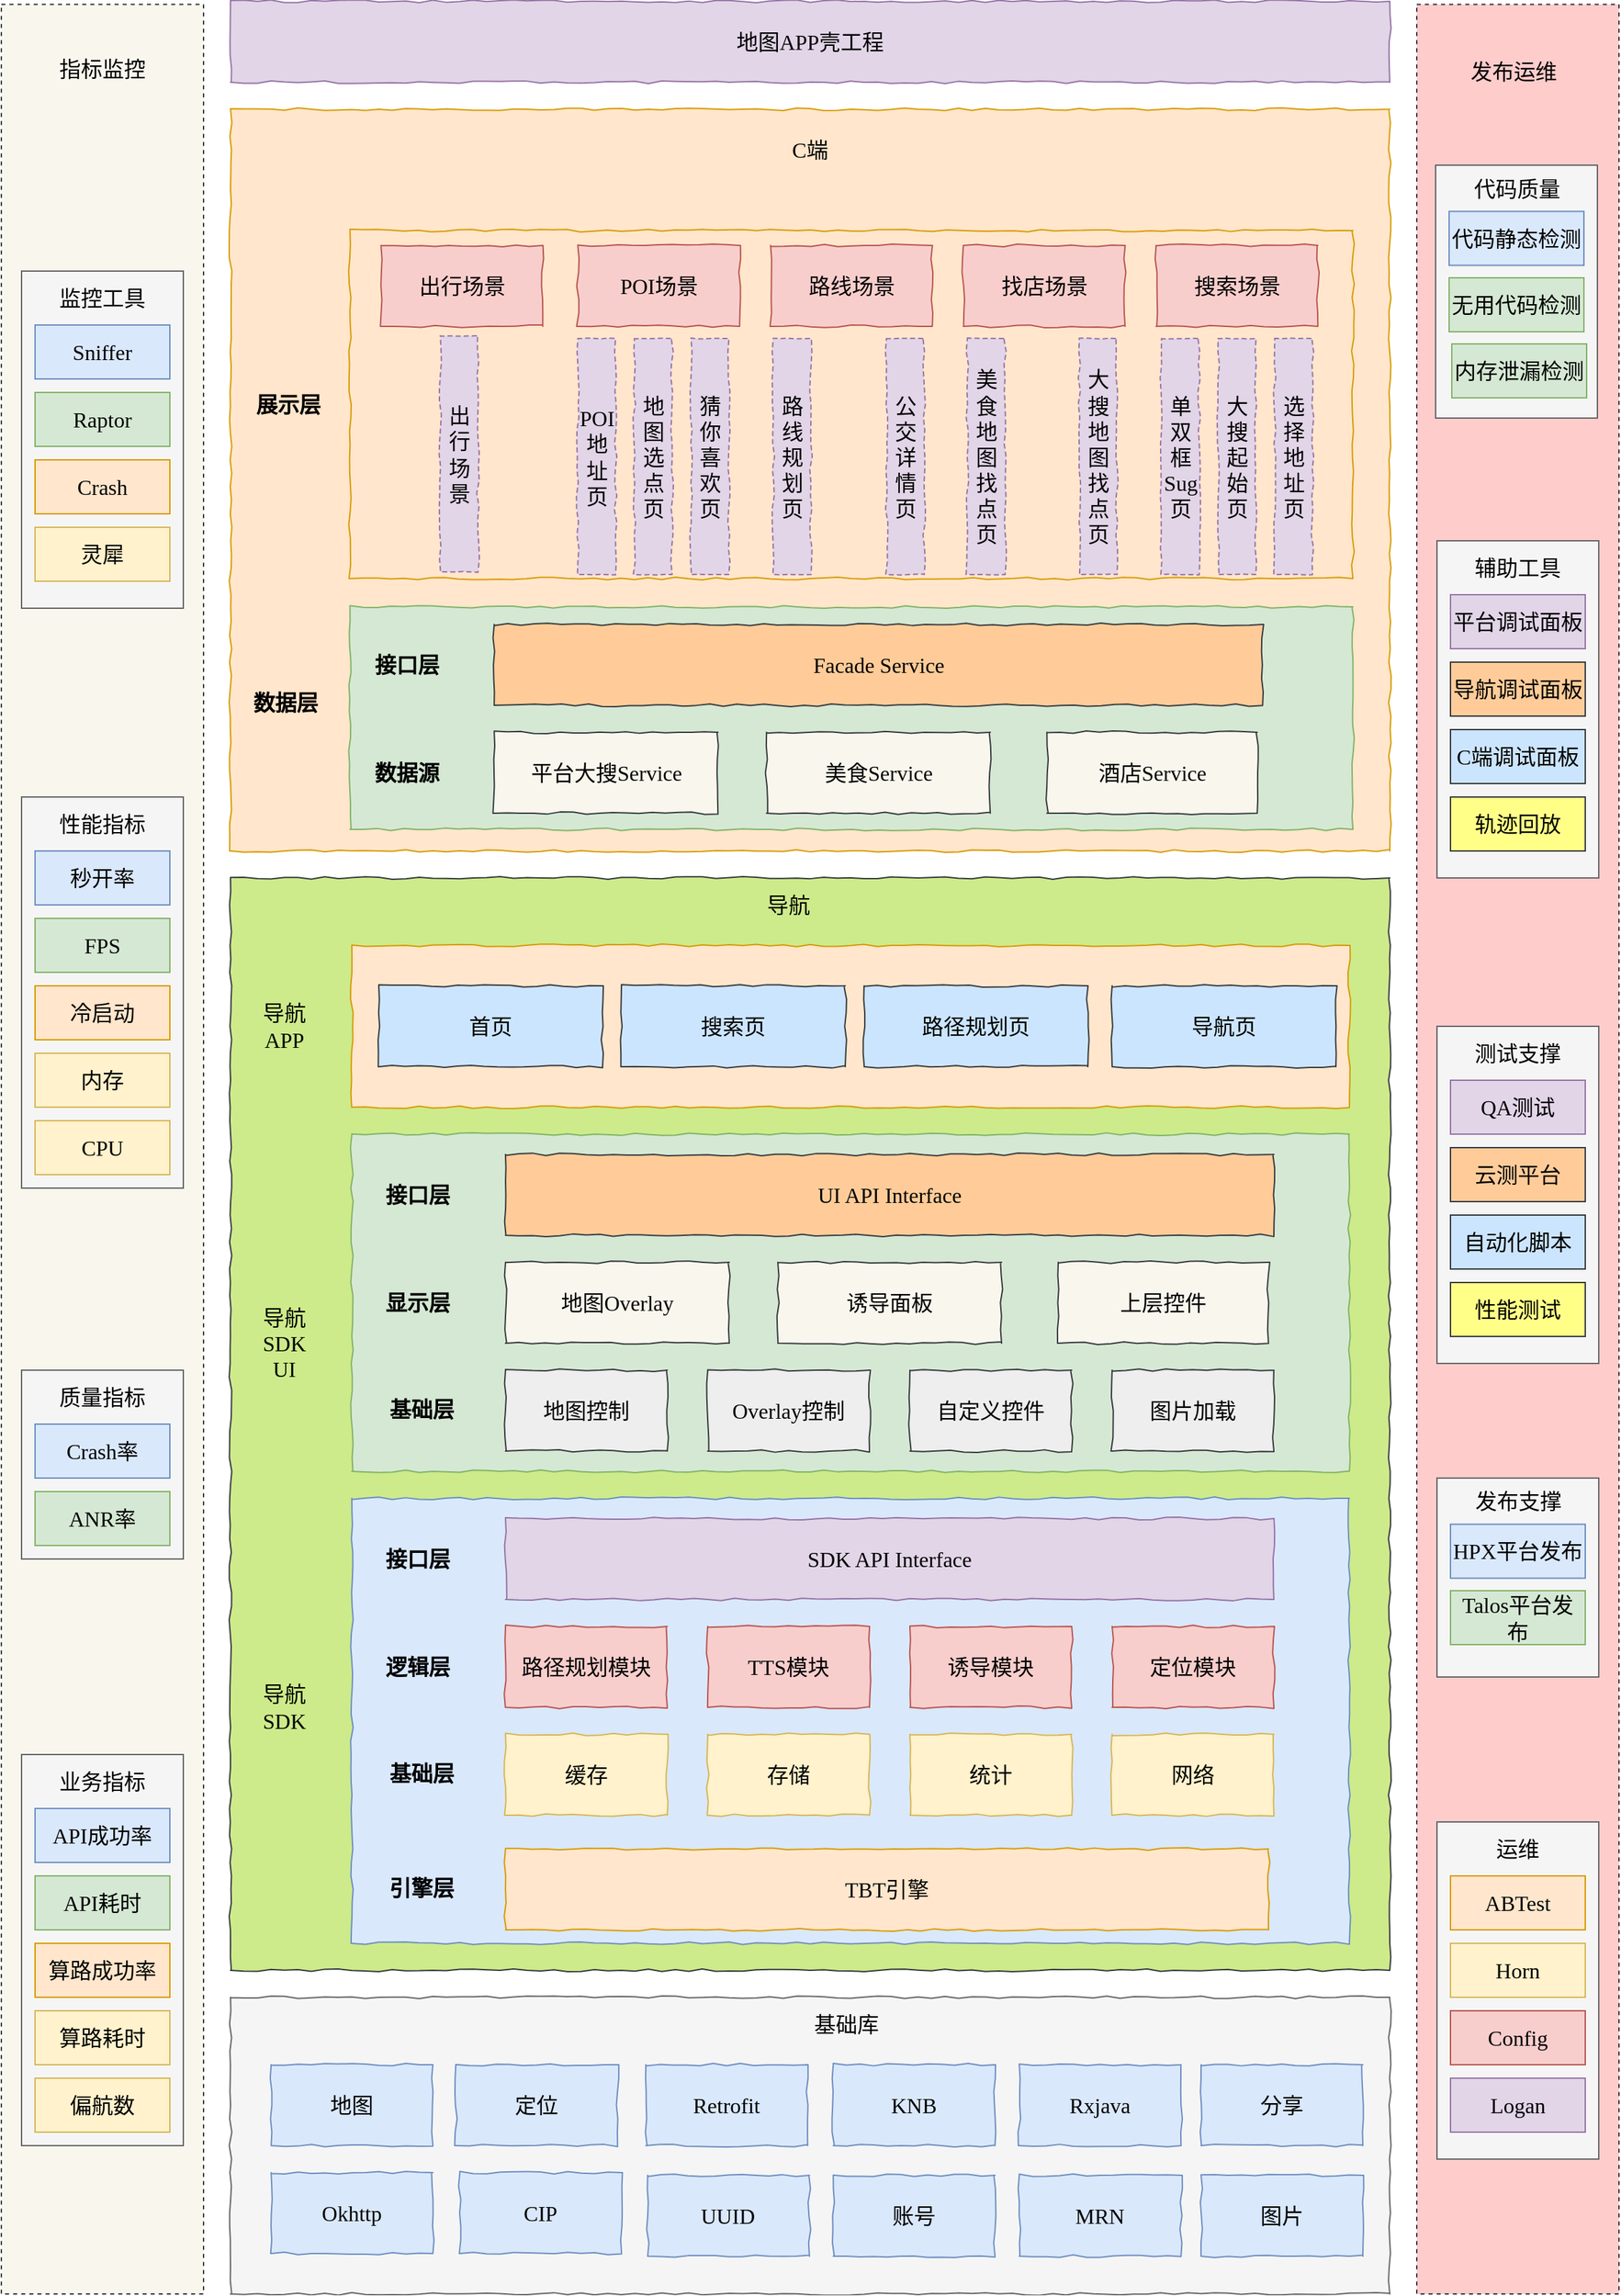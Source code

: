 <mxfile version="14.7.7" type="github">
  <diagram id="rLmRK7H-8Zh3lcYx4UbC" name="第 1 页">
    <mxGraphModel dx="3103" dy="2883" grid="1" gridSize="10" guides="1" tooltips="1" connect="1" arrows="1" fold="1" page="0" pageScale="1" pageWidth="827" pageHeight="1169" math="0" shadow="0">
      <root>
        <mxCell id="0" />
        <mxCell id="1" parent="0" />
        <mxCell id="4bEyxpbBNIZap9Eef66d-34" value="" style="rounded=0;whiteSpace=wrap;html=1;dashed=1;fillColor=#ffcccc;strokeColor=#36393d;fontSize=16;fontFamily=Comic Sans MS;" parent="1" vertex="1">
          <mxGeometry x="890" y="-997.75" width="150" height="1697.75" as="geometry" />
        </mxCell>
        <mxCell id="LvNqyNUecXNwjpv3FJKz-172" value="" style="rounded=0;whiteSpace=wrap;html=1;comic=1;fontFamily=Comic Sans MS;fontSize=16;fillColor=#cdeb8b;strokeColor=#36393d;" vertex="1" parent="1">
          <mxGeometry x="10" y="-350" width="860" height="810" as="geometry" />
        </mxCell>
        <mxCell id="4bEyxpbBNIZap9Eef66d-15" value="" style="rounded=0;whiteSpace=wrap;html=1;comic=1;fontFamily=Comic Sans MS;fontSize=16;fillColor=#ffe6cc;strokeColor=#d79b00;" parent="1" vertex="1">
          <mxGeometry x="10.0" y="-920" width="860" height="550" as="geometry" />
        </mxCell>
        <mxCell id="4bEyxpbBNIZap9Eef66d-18" value="" style="rounded=0;whiteSpace=wrap;html=1;dashed=1;fillColor=#f9f7ed;strokeColor=#36393d;fontSize=16;fontFamily=Comic Sans MS;" parent="1" vertex="1">
          <mxGeometry x="-160" y="-997.75" width="150" height="1697.75" as="geometry" />
        </mxCell>
        <mxCell id="4bEyxpbBNIZap9Eef66d-19" value="" style="group;fontSize=16;fontFamily=Comic Sans MS;fillColor=#ffff88;strokeColor=#36393d;" parent="1" vertex="1" connectable="0">
          <mxGeometry x="905" y="-240" width="120" height="250" as="geometry" />
        </mxCell>
        <mxCell id="4bEyxpbBNIZap9Eef66d-20" value="" style="rounded=0;whiteSpace=wrap;html=1;fontSize=16;fontFamily=Comic Sans MS;fillColor=#f5f5f5;strokeColor=#666666;fontColor=#333333;" parent="4bEyxpbBNIZap9Eef66d-19" vertex="1">
          <mxGeometry width="120" height="250" as="geometry" />
        </mxCell>
        <mxCell id="4bEyxpbBNIZap9Eef66d-21" value="测试支撑" style="text;html=1;strokeColor=none;fillColor=none;align=center;verticalAlign=middle;whiteSpace=wrap;rounded=0;fontSize=16;fontFamily=Comic Sans MS;" parent="4bEyxpbBNIZap9Eef66d-19" vertex="1">
          <mxGeometry x="25" y="10" width="70" height="20" as="geometry" />
        </mxCell>
        <mxCell id="4bEyxpbBNIZap9Eef66d-22" value="QA测试" style="rounded=0;whiteSpace=wrap;html=1;fontSize=16;fontFamily=Comic Sans MS;fillColor=#e1d5e7;strokeColor=#9673a6;" parent="4bEyxpbBNIZap9Eef66d-19" vertex="1">
          <mxGeometry x="10" y="40" width="100" height="40" as="geometry" />
        </mxCell>
        <mxCell id="4bEyxpbBNIZap9Eef66d-23" value="云测平台" style="rounded=0;whiteSpace=wrap;html=1;fontSize=16;fontFamily=Comic Sans MS;fillColor=#ffcc99;strokeColor=#36393d;" parent="4bEyxpbBNIZap9Eef66d-19" vertex="1">
          <mxGeometry x="10" y="90" width="100" height="40" as="geometry" />
        </mxCell>
        <mxCell id="4bEyxpbBNIZap9Eef66d-24" value="自动化脚本" style="rounded=0;whiteSpace=wrap;html=1;fontSize=16;fontFamily=Comic Sans MS;fillColor=#cce5ff;strokeColor=#36393d;" parent="4bEyxpbBNIZap9Eef66d-19" vertex="1">
          <mxGeometry x="10" y="140" width="100" height="40" as="geometry" />
        </mxCell>
        <mxCell id="4bEyxpbBNIZap9Eef66d-25" value="性能测试" style="rounded=0;whiteSpace=wrap;html=1;fontSize=16;fontFamily=Comic Sans MS;fillColor=#ffff88;strokeColor=#36393d;" parent="4bEyxpbBNIZap9Eef66d-19" vertex="1">
          <mxGeometry x="10" y="190" width="100" height="40" as="geometry" />
        </mxCell>
        <mxCell id="4bEyxpbBNIZap9Eef66d-26" value="" style="group;fontSize=16;fontFamily=Comic Sans MS;" parent="1" vertex="1" connectable="0">
          <mxGeometry x="-145" y="-800" width="120" height="250" as="geometry" />
        </mxCell>
        <mxCell id="4bEyxpbBNIZap9Eef66d-27" value="" style="rounded=0;whiteSpace=wrap;html=1;fontSize=16;fontFamily=Comic Sans MS;fillColor=#f5f5f5;strokeColor=#666666;fontColor=#333333;" parent="4bEyxpbBNIZap9Eef66d-26" vertex="1">
          <mxGeometry width="120" height="250" as="geometry" />
        </mxCell>
        <mxCell id="4bEyxpbBNIZap9Eef66d-28" value="监控工具" style="text;html=1;strokeColor=none;fillColor=none;align=center;verticalAlign=middle;whiteSpace=wrap;rounded=0;fontSize=16;fontFamily=Comic Sans MS;" parent="4bEyxpbBNIZap9Eef66d-26" vertex="1">
          <mxGeometry x="25" y="10" width="70" height="20" as="geometry" />
        </mxCell>
        <mxCell id="4bEyxpbBNIZap9Eef66d-29" value="Sniffer" style="rounded=0;whiteSpace=wrap;html=1;fontSize=16;fontFamily=Comic Sans MS;fillColor=#dae8fc;strokeColor=#6c8ebf;" parent="4bEyxpbBNIZap9Eef66d-26" vertex="1">
          <mxGeometry x="10" y="40" width="100" height="40" as="geometry" />
        </mxCell>
        <mxCell id="4bEyxpbBNIZap9Eef66d-30" value="Raptor" style="rounded=0;whiteSpace=wrap;html=1;fontSize=16;fontFamily=Comic Sans MS;fillColor=#d5e8d4;strokeColor=#82b366;" parent="4bEyxpbBNIZap9Eef66d-26" vertex="1">
          <mxGeometry x="10" y="90" width="100" height="40" as="geometry" />
        </mxCell>
        <mxCell id="4bEyxpbBNIZap9Eef66d-31" value="Crash" style="rounded=0;whiteSpace=wrap;html=1;fontSize=16;fontFamily=Comic Sans MS;fillColor=#ffe6cc;strokeColor=#d79b00;" parent="4bEyxpbBNIZap9Eef66d-26" vertex="1">
          <mxGeometry x="10" y="140" width="100" height="40" as="geometry" />
        </mxCell>
        <mxCell id="4bEyxpbBNIZap9Eef66d-32" value="灵犀" style="rounded=0;whiteSpace=wrap;html=1;fontSize=16;fontFamily=Comic Sans MS;fillColor=#fff2cc;strokeColor=#d6b656;" parent="4bEyxpbBNIZap9Eef66d-26" vertex="1">
          <mxGeometry x="10" y="190" width="100" height="40" as="geometry" />
        </mxCell>
        <mxCell id="4bEyxpbBNIZap9Eef66d-33" value="指标监控" style="text;html=1;strokeColor=none;fillColor=none;align=center;verticalAlign=middle;whiteSpace=wrap;rounded=0;dashed=1;fontSize=16;fontFamily=Comic Sans MS;" parent="1" vertex="1">
          <mxGeometry x="-120" y="-960" width="70" height="20" as="geometry" />
        </mxCell>
        <mxCell id="4bEyxpbBNIZap9Eef66d-35" value="" style="group;fillColor=#f5f5f5;strokeColor=#666666;fontColor=#333333;fontSize=16;fontFamily=Comic Sans MS;" parent="1" vertex="1" connectable="0">
          <mxGeometry x="905" y="350" width="120" height="250" as="geometry" />
        </mxCell>
        <mxCell id="4bEyxpbBNIZap9Eef66d-36" value="" style="rounded=0;whiteSpace=wrap;html=1;fontSize=16;fontFamily=Comic Sans MS;fillColor=#f5f5f5;strokeColor=#666666;fontColor=#333333;" parent="4bEyxpbBNIZap9Eef66d-35" vertex="1">
          <mxGeometry width="120" height="250" as="geometry" />
        </mxCell>
        <mxCell id="4bEyxpbBNIZap9Eef66d-37" value="运维" style="text;html=1;strokeColor=none;fillColor=none;align=center;verticalAlign=middle;whiteSpace=wrap;rounded=0;fontSize=16;fontFamily=Comic Sans MS;" parent="4bEyxpbBNIZap9Eef66d-35" vertex="1">
          <mxGeometry x="25" y="10" width="70" height="20" as="geometry" />
        </mxCell>
        <mxCell id="4bEyxpbBNIZap9Eef66d-38" value="ABTest" style="rounded=0;whiteSpace=wrap;html=1;fontSize=16;fontFamily=Comic Sans MS;fillColor=#ffe6cc;strokeColor=#d79b00;" parent="4bEyxpbBNIZap9Eef66d-35" vertex="1">
          <mxGeometry x="10" y="40" width="100" height="40" as="geometry" />
        </mxCell>
        <mxCell id="4bEyxpbBNIZap9Eef66d-39" value="Horn" style="rounded=0;whiteSpace=wrap;html=1;fontSize=16;fontFamily=Comic Sans MS;fillColor=#fff2cc;strokeColor=#d6b656;" parent="4bEyxpbBNIZap9Eef66d-35" vertex="1">
          <mxGeometry x="10" y="90" width="100" height="40" as="geometry" />
        </mxCell>
        <mxCell id="4bEyxpbBNIZap9Eef66d-40" value="Config" style="rounded=0;whiteSpace=wrap;html=1;fontSize=16;fontFamily=Comic Sans MS;fillColor=#f8cecc;strokeColor=#b85450;" parent="4bEyxpbBNIZap9Eef66d-35" vertex="1">
          <mxGeometry x="10" y="140" width="100" height="40" as="geometry" />
        </mxCell>
        <mxCell id="4bEyxpbBNIZap9Eef66d-41" value="Logan" style="rounded=0;whiteSpace=wrap;html=1;fontSize=16;fontFamily=Comic Sans MS;fillColor=#e1d5e7;strokeColor=#9673a6;" parent="4bEyxpbBNIZap9Eef66d-35" vertex="1">
          <mxGeometry x="10" y="190" width="100" height="40" as="geometry" />
        </mxCell>
        <mxCell id="4bEyxpbBNIZap9Eef66d-42" value="" style="rounded=0;whiteSpace=wrap;html=1;fontSize=16;fontFamily=Comic Sans MS;fillColor=#f5f5f5;strokeColor=#666666;fontColor=#333333;" parent="1" vertex="1">
          <mxGeometry x="904" y="-878.5" width="120" height="187.5" as="geometry" />
        </mxCell>
        <mxCell id="4bEyxpbBNIZap9Eef66d-43" value="代码质量" style="text;html=1;strokeColor=none;fillColor=none;align=center;verticalAlign=middle;whiteSpace=wrap;rounded=0;fontSize=16;fontFamily=Comic Sans MS;" parent="1" vertex="1">
          <mxGeometry x="927.5" y="-871.5" width="73" height="20" as="geometry" />
        </mxCell>
        <mxCell id="4bEyxpbBNIZap9Eef66d-44" value="代码静态检测" style="rounded=0;whiteSpace=wrap;html=1;fontSize=16;fontFamily=Comic Sans MS;fillColor=#dae8fc;strokeColor=#6c8ebf;" parent="1" vertex="1">
          <mxGeometry x="914" y="-844.25" width="100" height="40" as="geometry" />
        </mxCell>
        <mxCell id="4bEyxpbBNIZap9Eef66d-45" value="无用代码检测" style="rounded=0;whiteSpace=wrap;html=1;fontSize=16;fontFamily=Comic Sans MS;fillColor=#d5e8d4;strokeColor=#82b366;" parent="1" vertex="1">
          <mxGeometry x="914" y="-795" width="100" height="40" as="geometry" />
        </mxCell>
        <mxCell id="4bEyxpbBNIZap9Eef66d-46" value="发布运维" style="text;html=1;strokeColor=none;fillColor=none;align=center;verticalAlign=middle;whiteSpace=wrap;rounded=0;dashed=1;fontSize=16;fontFamily=Comic Sans MS;" parent="1" vertex="1">
          <mxGeometry x="927" y="-957.75" width="70" height="20" as="geometry" />
        </mxCell>
        <mxCell id="4bEyxpbBNIZap9Eef66d-47" value="地图APP壳工程" style="rounded=0;whiteSpace=wrap;html=1;comic=1;fontFamily=Comic Sans MS;fontSize=16;fillColor=#e1d5e7;strokeColor=#9673a6;" parent="1" vertex="1">
          <mxGeometry x="10" y="-1000" width="860" height="60" as="geometry" />
        </mxCell>
        <mxCell id="4bEyxpbBNIZap9Eef66d-49" value="C端" style="text;html=1;strokeColor=none;fillColor=none;align=center;verticalAlign=middle;whiteSpace=wrap;rounded=0;comic=1;fontFamily=Comic Sans MS;fontSize=16;" parent="1" vertex="1">
          <mxGeometry x="217" y="-730" width="40" height="20" as="geometry" />
        </mxCell>
        <mxCell id="LvNqyNUecXNwjpv3FJKz-23" value="" style="rounded=0;whiteSpace=wrap;html=1;comic=1;fontFamily=Comic Sans MS;fontSize=16;fillColor=#f5f5f5;strokeColor=#666666;fontColor=#333333;" vertex="1" parent="1">
          <mxGeometry x="10" y="480" width="860" height="220" as="geometry" />
        </mxCell>
        <mxCell id="LvNqyNUecXNwjpv3FJKz-24" value="地图" style="rounded=0;whiteSpace=wrap;html=1;comic=1;fillColor=#dae8fc;strokeColor=#6c8ebf;fontSize=16;fontFamily=Comic Sans MS;" vertex="1" parent="1">
          <mxGeometry x="40.13" y="530" width="120" height="60" as="geometry" />
        </mxCell>
        <mxCell id="LvNqyNUecXNwjpv3FJKz-26" value="定位" style="rounded=0;whiteSpace=wrap;html=1;comic=1;fillColor=#dae8fc;strokeColor=#6c8ebf;fontSize=16;fontFamily=Comic Sans MS;" vertex="1" parent="1">
          <mxGeometry x="177.13" y="530" width="120" height="60" as="geometry" />
        </mxCell>
        <mxCell id="LvNqyNUecXNwjpv3FJKz-30" value="Okhttp" style="rounded=0;whiteSpace=wrap;html=1;comic=1;fillColor=#dae8fc;strokeColor=#6c8ebf;fontSize=16;fontFamily=Comic Sans MS;" vertex="1" parent="1">
          <mxGeometry x="40.13" y="610" width="120" height="60" as="geometry" />
        </mxCell>
        <mxCell id="LvNqyNUecXNwjpv3FJKz-31" value="CIP" style="rounded=0;whiteSpace=wrap;html=1;comic=1;fillColor=#dae8fc;strokeColor=#6c8ebf;fontSize=16;fontFamily=Comic Sans MS;" vertex="1" parent="1">
          <mxGeometry x="180.13" y="610" width="120" height="60" as="geometry" />
        </mxCell>
        <mxCell id="LvNqyNUecXNwjpv3FJKz-32" value="UUID" style="rounded=0;whiteSpace=wrap;html=1;comic=1;fillColor=#dae8fc;strokeColor=#6c8ebf;fontSize=16;fontFamily=Comic Sans MS;" vertex="1" parent="1">
          <mxGeometry x="319.45" y="612" width="120" height="60" as="geometry" />
        </mxCell>
        <mxCell id="LvNqyNUecXNwjpv3FJKz-35" value="分享" style="rounded=0;whiteSpace=wrap;html=1;comic=1;fillColor=#dae8fc;strokeColor=#6c8ebf;fontSize=16;fontFamily=Comic Sans MS;" vertex="1" parent="1">
          <mxGeometry x="730" y="530" width="120" height="60" as="geometry" />
        </mxCell>
        <mxCell id="LvNqyNUecXNwjpv3FJKz-36" value="图片" style="rounded=0;whiteSpace=wrap;html=1;comic=1;fillColor=#dae8fc;strokeColor=#6c8ebf;fontSize=16;fontFamily=Comic Sans MS;" vertex="1" parent="1">
          <mxGeometry x="730" y="612" width="120" height="60" as="geometry" />
        </mxCell>
        <mxCell id="LvNqyNUecXNwjpv3FJKz-37" value="MRN" style="rounded=0;whiteSpace=wrap;html=1;comic=1;fillColor=#dae8fc;strokeColor=#6c8ebf;fontSize=16;fontFamily=Comic Sans MS;" vertex="1" parent="1">
          <mxGeometry x="595.13" y="612" width="120" height="60" as="geometry" />
        </mxCell>
        <mxCell id="LvNqyNUecXNwjpv3FJKz-38" value="账号" style="rounded=0;whiteSpace=wrap;html=1;comic=1;fillColor=#dae8fc;strokeColor=#6c8ebf;fontSize=16;fontFamily=Comic Sans MS;" vertex="1" parent="1">
          <mxGeometry x="457.13" y="612" width="120" height="60" as="geometry" />
        </mxCell>
        <mxCell id="LvNqyNUecXNwjpv3FJKz-42" value="Retrofit" style="rounded=0;whiteSpace=wrap;html=1;comic=1;fillColor=#dae8fc;strokeColor=#6c8ebf;fontSize=16;fontFamily=Comic Sans MS;" vertex="1" parent="1">
          <mxGeometry x="318.13" y="530" width="120" height="60" as="geometry" />
        </mxCell>
        <mxCell id="LvNqyNUecXNwjpv3FJKz-43" value="KNB" style="rounded=0;whiteSpace=wrap;html=1;comic=1;fillColor=#dae8fc;strokeColor=#6c8ebf;fontSize=16;fontFamily=Comic Sans MS;" vertex="1" parent="1">
          <mxGeometry x="457.13" y="530" width="120" height="60" as="geometry" />
        </mxCell>
        <mxCell id="LvNqyNUecXNwjpv3FJKz-44" value="Rxjava" style="rounded=0;whiteSpace=wrap;html=1;comic=1;fillColor=#dae8fc;strokeColor=#6c8ebf;fontSize=16;fontFamily=Comic Sans MS;" vertex="1" parent="1">
          <mxGeometry x="595.13" y="530" width="120" height="60" as="geometry" />
        </mxCell>
        <mxCell id="LvNqyNUecXNwjpv3FJKz-71" value="数据层" style="text;html=1;strokeColor=none;fillColor=none;align=center;verticalAlign=middle;whiteSpace=wrap;rounded=0;comic=1;fontFamily=Comic Sans MS;fontSize=16;fontStyle=1" vertex="1" parent="1">
          <mxGeometry x="25.0" y="-490" width="52" height="20" as="geometry" />
        </mxCell>
        <mxCell id="LvNqyNUecXNwjpv3FJKz-72" value="" style="rounded=0;whiteSpace=wrap;html=1;comic=1;fontFamily=Comic Sans MS;fontSize=16;fillColor=#d5e8d4;strokeColor=#82b366;" vertex="1" parent="1">
          <mxGeometry x="98.63" y="-551" width="744" height="165" as="geometry" />
        </mxCell>
        <mxCell id="LvNqyNUecXNwjpv3FJKz-73" value="平台大搜Service" style="rounded=0;whiteSpace=wrap;html=1;comic=1;fillColor=#f9f7ed;strokeColor=#36393d;fontSize=16;fontFamily=Comic Sans MS;" vertex="1" parent="1">
          <mxGeometry x="205.63" y="-458" width="166" height="60" as="geometry" />
        </mxCell>
        <mxCell id="LvNqyNUecXNwjpv3FJKz-74" value="美食Service" style="rounded=0;whiteSpace=wrap;html=1;comic=1;fillColor=#f9f7ed;strokeColor=#36393d;fontSize=16;fontFamily=Comic Sans MS;" vertex="1" parent="1">
          <mxGeometry x="407.63" y="-458" width="166" height="60" as="geometry" />
        </mxCell>
        <mxCell id="LvNqyNUecXNwjpv3FJKz-75" value="数据源" style="text;html=1;strokeColor=none;fillColor=none;align=center;verticalAlign=middle;whiteSpace=wrap;rounded=0;comic=1;fontFamily=Comic Sans MS;fontSize=16;fontStyle=1" vertex="1" parent="1">
          <mxGeometry x="115.63" y="-438" width="50" height="20" as="geometry" />
        </mxCell>
        <mxCell id="LvNqyNUecXNwjpv3FJKz-76" value="接口层" style="text;html=1;strokeColor=none;fillColor=none;align=center;verticalAlign=middle;whiteSpace=wrap;rounded=0;comic=1;fontFamily=Comic Sans MS;fontSize=16;fontStyle=1" vertex="1" parent="1">
          <mxGeometry x="115.63" y="-518" width="50" height="20" as="geometry" />
        </mxCell>
        <mxCell id="LvNqyNUecXNwjpv3FJKz-77" value="Facade Service" style="rounded=0;whiteSpace=wrap;html=1;comic=1;fillColor=#ffcc99;strokeColor=#36393d;fontSize=16;fontFamily=Comic Sans MS;" vertex="1" parent="1">
          <mxGeometry x="205.63" y="-538" width="570" height="60" as="geometry" />
        </mxCell>
        <mxCell id="LvNqyNUecXNwjpv3FJKz-78" value="酒店Service" style="rounded=0;whiteSpace=wrap;html=1;comic=1;fillColor=#f9f7ed;strokeColor=#36393d;fontSize=16;fontFamily=Comic Sans MS;" vertex="1" parent="1">
          <mxGeometry x="615.63" y="-458" width="156" height="60" as="geometry" />
        </mxCell>
        <mxCell id="LvNqyNUecXNwjpv3FJKz-79" value="" style="rounded=0;whiteSpace=wrap;html=1;comic=1;fontFamily=Comic Sans MS;fontSize=16;fillColor=#ffe6cc;strokeColor=#d79b00;" vertex="1" parent="1">
          <mxGeometry x="98.63" y="-830" width="744" height="258" as="geometry" />
        </mxCell>
        <mxCell id="LvNqyNUecXNwjpv3FJKz-80" value="展示层" style="text;html=1;strokeColor=none;fillColor=none;align=center;verticalAlign=middle;whiteSpace=wrap;rounded=0;comic=1;fontFamily=Comic Sans MS;fontSize=16;fontStyle=1" vertex="1" parent="1">
          <mxGeometry x="26.63" y="-711" width="52" height="20" as="geometry" />
        </mxCell>
        <mxCell id="LvNqyNUecXNwjpv3FJKz-81" value="出行场景" style="rounded=0;whiteSpace=wrap;html=1;comic=1;fillColor=#f8cecc;strokeColor=#b85450;fontSize=16;fontFamily=Comic Sans MS;" vertex="1" parent="1">
          <mxGeometry x="121.63" y="-819" width="120" height="60" as="geometry" />
        </mxCell>
        <mxCell id="LvNqyNUecXNwjpv3FJKz-82" value="出行场景" style="rounded=0;whiteSpace=wrap;html=1;comic=1;fillColor=#e1d5e7;strokeColor=#9673a6;fontSize=16;fontFamily=Comic Sans MS;dashed=1;" vertex="1" parent="1">
          <mxGeometry x="165.63" y="-752" width="28" height="175" as="geometry" />
        </mxCell>
        <mxCell id="LvNqyNUecXNwjpv3FJKz-83" value="POI场景" style="rounded=0;whiteSpace=wrap;html=1;comic=1;fillColor=#f8cecc;strokeColor=#b85450;fontSize=16;fontFamily=Comic Sans MS;" vertex="1" parent="1">
          <mxGeometry x="267.63" y="-819" width="120" height="60" as="geometry" />
        </mxCell>
        <mxCell id="LvNqyNUecXNwjpv3FJKz-84" value="路线场景" style="rounded=0;whiteSpace=wrap;html=1;comic=1;fillColor=#f8cecc;strokeColor=#b85450;fontSize=16;fontFamily=Comic Sans MS;" vertex="1" parent="1">
          <mxGeometry x="410.63" y="-819" width="120" height="60" as="geometry" />
        </mxCell>
        <mxCell id="LvNqyNUecXNwjpv3FJKz-85" value="找店场景" style="rounded=0;whiteSpace=wrap;html=1;comic=1;fillColor=#f8cecc;strokeColor=#b85450;fontSize=16;fontFamily=Comic Sans MS;" vertex="1" parent="1">
          <mxGeometry x="553.63" y="-819" width="120" height="60" as="geometry" />
        </mxCell>
        <mxCell id="LvNqyNUecXNwjpv3FJKz-86" value="搜索场景" style="rounded=0;whiteSpace=wrap;html=1;comic=1;fillColor=#f8cecc;strokeColor=#b85450;fontSize=16;fontFamily=Comic Sans MS;" vertex="1" parent="1">
          <mxGeometry x="696.63" y="-819" width="120" height="60" as="geometry" />
        </mxCell>
        <mxCell id="LvNqyNUecXNwjpv3FJKz-87" value="POI地址页" style="rounded=0;whiteSpace=wrap;html=1;comic=1;fillColor=#e1d5e7;strokeColor=#9673a6;fontSize=16;fontFamily=Comic Sans MS;dashed=1;" vertex="1" parent="1">
          <mxGeometry x="267.63" y="-750" width="28" height="175" as="geometry" />
        </mxCell>
        <mxCell id="LvNqyNUecXNwjpv3FJKz-88" value="地图选点页" style="rounded=0;whiteSpace=wrap;html=1;comic=1;fillColor=#e1d5e7;strokeColor=#9673a6;fontSize=16;fontFamily=Comic Sans MS;dashed=1;" vertex="1" parent="1">
          <mxGeometry x="309.63" y="-750" width="28" height="175" as="geometry" />
        </mxCell>
        <mxCell id="LvNqyNUecXNwjpv3FJKz-89" value="猜你喜欢页" style="rounded=0;whiteSpace=wrap;html=1;comic=1;fillColor=#e1d5e7;strokeColor=#9673a6;fontSize=16;fontFamily=Comic Sans MS;dashed=1;" vertex="1" parent="1">
          <mxGeometry x="351.63" y="-750" width="28" height="175" as="geometry" />
        </mxCell>
        <mxCell id="LvNqyNUecXNwjpv3FJKz-90" value="路线规划页" style="rounded=0;whiteSpace=wrap;html=1;comic=1;fillColor=#e1d5e7;strokeColor=#9673a6;fontSize=16;fontFamily=Comic Sans MS;dashed=1;" vertex="1" parent="1">
          <mxGeometry x="412.63" y="-750" width="28" height="175" as="geometry" />
        </mxCell>
        <mxCell id="LvNqyNUecXNwjpv3FJKz-91" value="公交详情页" style="rounded=0;whiteSpace=wrap;html=1;comic=1;fillColor=#e1d5e7;strokeColor=#9673a6;fontSize=16;fontFamily=Comic Sans MS;dashed=1;" vertex="1" parent="1">
          <mxGeometry x="496.63" y="-750" width="28" height="175" as="geometry" />
        </mxCell>
        <mxCell id="LvNqyNUecXNwjpv3FJKz-92" value="美食地图找点页" style="rounded=0;whiteSpace=wrap;html=1;comic=1;fillColor=#e1d5e7;strokeColor=#9673a6;fontSize=16;fontFamily=Comic Sans MS;dashed=1;" vertex="1" parent="1">
          <mxGeometry x="556.63" y="-750" width="28" height="175" as="geometry" />
        </mxCell>
        <mxCell id="LvNqyNUecXNwjpv3FJKz-93" value="大搜地图找点页" style="rounded=0;whiteSpace=wrap;html=1;comic=1;fillColor=#e1d5e7;strokeColor=#9673a6;fontSize=16;fontFamily=Comic Sans MS;dashed=1;" vertex="1" parent="1">
          <mxGeometry x="639.63" y="-750" width="28" height="175" as="geometry" />
        </mxCell>
        <mxCell id="LvNqyNUecXNwjpv3FJKz-94" value="单双框Sug页" style="rounded=0;whiteSpace=wrap;html=1;comic=1;fillColor=#e1d5e7;strokeColor=#9673a6;fontSize=16;fontFamily=Comic Sans MS;dashed=1;" vertex="1" parent="1">
          <mxGeometry x="700.63" y="-750" width="28" height="175" as="geometry" />
        </mxCell>
        <mxCell id="LvNqyNUecXNwjpv3FJKz-95" value="大搜起始页" style="rounded=0;whiteSpace=wrap;html=1;comic=1;fillColor=#e1d5e7;strokeColor=#9673a6;fontSize=16;fontFamily=Comic Sans MS;dashed=1;" vertex="1" parent="1">
          <mxGeometry x="742.63" y="-750" width="28" height="175" as="geometry" />
        </mxCell>
        <mxCell id="LvNqyNUecXNwjpv3FJKz-96" value="选择地址页" style="rounded=0;whiteSpace=wrap;html=1;comic=1;fillColor=#e1d5e7;strokeColor=#9673a6;fontSize=16;fontFamily=Comic Sans MS;dashed=1;" vertex="1" parent="1">
          <mxGeometry x="784.63" y="-750" width="28" height="175" as="geometry" />
        </mxCell>
        <mxCell id="LvNqyNUecXNwjpv3FJKz-98" value="C端" style="text;html=1;strokeColor=none;fillColor=none;align=center;verticalAlign=middle;whiteSpace=wrap;rounded=0;fontSize=16;fontFamily=Comic Sans MS;" vertex="1" parent="1">
          <mxGeometry x="420" y="-900" width="40" height="20" as="geometry" />
        </mxCell>
        <mxCell id="LvNqyNUecXNwjpv3FJKz-101" value="基础库" style="text;html=1;strokeColor=none;fillColor=none;align=center;verticalAlign=middle;whiteSpace=wrap;rounded=0;fontSize=16;fontFamily=Comic Sans MS;" vertex="1" parent="1">
          <mxGeometry x="438.63" y="490" width="56" height="20" as="geometry" />
        </mxCell>
        <mxCell id="LvNqyNUecXNwjpv3FJKz-137" value="导航&lt;br&gt;SDK" style="text;html=1;strokeColor=none;fillColor=none;align=center;verticalAlign=middle;whiteSpace=wrap;rounded=0;comic=1;fontFamily=Comic Sans MS;fontSize=16;" vertex="1" parent="1">
          <mxGeometry x="30.0" y="255" width="40" height="20" as="geometry" />
        </mxCell>
        <mxCell id="LvNqyNUecXNwjpv3FJKz-138" value="" style="rounded=0;whiteSpace=wrap;html=1;comic=1;fontFamily=Comic Sans MS;fontSize=16;fillColor=#dae8fc;strokeColor=#6c8ebf;" vertex="1" parent="1">
          <mxGeometry x="100" y="110" width="740" height="330" as="geometry" />
        </mxCell>
        <mxCell id="LvNqyNUecXNwjpv3FJKz-139" value="缓存" style="rounded=0;whiteSpace=wrap;html=1;comic=1;fillColor=#fff2cc;strokeColor=#d6b656;fontSize=16;fontFamily=Comic Sans MS;" vertex="1" parent="1">
          <mxGeometry x="214" y="285" width="120" height="60" as="geometry" />
        </mxCell>
        <mxCell id="LvNqyNUecXNwjpv3FJKz-140" value="存储" style="rounded=0;whiteSpace=wrap;html=1;comic=1;fillColor=#fff2cc;strokeColor=#d6b656;fontSize=16;fontFamily=Comic Sans MS;" vertex="1" parent="1">
          <mxGeometry x="364" y="285" width="120" height="60" as="geometry" />
        </mxCell>
        <mxCell id="LvNqyNUecXNwjpv3FJKz-141" value="统计" style="rounded=0;whiteSpace=wrap;html=1;comic=1;fillColor=#fff2cc;strokeColor=#d6b656;fontSize=16;fontFamily=Comic Sans MS;" vertex="1" parent="1">
          <mxGeometry x="514" y="285" width="120" height="60" as="geometry" />
        </mxCell>
        <mxCell id="LvNqyNUecXNwjpv3FJKz-142" value="网络" style="rounded=0;whiteSpace=wrap;html=1;comic=1;fillColor=#fff2cc;strokeColor=#d6b656;fontSize=16;fontFamily=Comic Sans MS;" vertex="1" parent="1">
          <mxGeometry x="664" y="285" width="120" height="60" as="geometry" />
        </mxCell>
        <mxCell id="LvNqyNUecXNwjpv3FJKz-143" value="路径规划模块" style="rounded=0;whiteSpace=wrap;html=1;comic=1;fillColor=#f8cecc;strokeColor=#b85450;fontSize=16;fontFamily=Comic Sans MS;" vertex="1" parent="1">
          <mxGeometry x="214" y="205" width="120" height="60" as="geometry" />
        </mxCell>
        <mxCell id="LvNqyNUecXNwjpv3FJKz-144" value="基础层" style="text;html=1;strokeColor=none;fillColor=none;align=center;verticalAlign=middle;whiteSpace=wrap;rounded=0;comic=1;fontFamily=Comic Sans MS;fontSize=16;fontStyle=1" vertex="1" parent="1">
          <mxGeometry x="124" y="305" width="56" height="18" as="geometry" />
        </mxCell>
        <mxCell id="LvNqyNUecXNwjpv3FJKz-145" value="TTS模块" style="rounded=0;whiteSpace=wrap;html=1;comic=1;fillColor=#f8cecc;strokeColor=#b85450;fontSize=16;fontFamily=Comic Sans MS;" vertex="1" parent="1">
          <mxGeometry x="364" y="205" width="120" height="60" as="geometry" />
        </mxCell>
        <mxCell id="LvNqyNUecXNwjpv3FJKz-146" value="诱导模块" style="rounded=0;whiteSpace=wrap;html=1;comic=1;fillColor=#f8cecc;strokeColor=#b85450;fontSize=16;fontFamily=Comic Sans MS;" vertex="1" parent="1">
          <mxGeometry x="514" y="205" width="120" height="60" as="geometry" />
        </mxCell>
        <mxCell id="LvNqyNUecXNwjpv3FJKz-147" value="定位模块" style="rounded=0;whiteSpace=wrap;html=1;comic=1;fillColor=#f8cecc;strokeColor=#b85450;fontSize=16;fontFamily=Comic Sans MS;" vertex="1" parent="1">
          <mxGeometry x="664" y="205" width="120" height="60" as="geometry" />
        </mxCell>
        <mxCell id="LvNqyNUecXNwjpv3FJKz-148" value="逻辑层" style="text;html=1;strokeColor=none;fillColor=none;align=center;verticalAlign=middle;whiteSpace=wrap;rounded=0;comic=1;fontFamily=Comic Sans MS;fontSize=16;fontStyle=1" vertex="1" parent="1">
          <mxGeometry x="124" y="225" width="50" height="20" as="geometry" />
        </mxCell>
        <mxCell id="LvNqyNUecXNwjpv3FJKz-149" value="接口层" style="text;html=1;strokeColor=none;fillColor=none;align=center;verticalAlign=middle;whiteSpace=wrap;rounded=0;comic=1;fontFamily=Comic Sans MS;fontSize=16;fontStyle=1" vertex="1" parent="1">
          <mxGeometry x="124" y="145" width="50" height="20" as="geometry" />
        </mxCell>
        <mxCell id="LvNqyNUecXNwjpv3FJKz-150" value="SDK API Interface" style="rounded=0;whiteSpace=wrap;html=1;comic=1;fillColor=#e1d5e7;strokeColor=#9673a6;fontSize=16;fontFamily=Comic Sans MS;" vertex="1" parent="1">
          <mxGeometry x="214" y="125" width="570" height="60" as="geometry" />
        </mxCell>
        <mxCell id="LvNqyNUecXNwjpv3FJKz-151" value="TBT引擎" style="rounded=0;whiteSpace=wrap;html=1;comic=1;fillColor=#ffe6cc;strokeColor=#d79b00;fontSize=16;fontFamily=Comic Sans MS;" vertex="1" parent="1">
          <mxGeometry x="214" y="370" width="566" height="60" as="geometry" />
        </mxCell>
        <mxCell id="LvNqyNUecXNwjpv3FJKz-152" value="引擎层" style="text;html=1;strokeColor=none;fillColor=none;align=center;verticalAlign=middle;whiteSpace=wrap;rounded=0;comic=1;fontFamily=Comic Sans MS;fontSize=16;fontStyle=1" vertex="1" parent="1">
          <mxGeometry x="124" y="390" width="56" height="18" as="geometry" />
        </mxCell>
        <mxCell id="LvNqyNUecXNwjpv3FJKz-153" value="导航&lt;br&gt;SDK&lt;br&gt;UI" style="text;html=1;strokeColor=none;fillColor=none;align=center;verticalAlign=middle;whiteSpace=wrap;rounded=0;comic=1;fontFamily=Comic Sans MS;fontSize=16;" vertex="1" parent="1">
          <mxGeometry x="30.0" y="-15" width="40" height="20" as="geometry" />
        </mxCell>
        <mxCell id="LvNqyNUecXNwjpv3FJKz-154" value="" style="rounded=0;whiteSpace=wrap;html=1;comic=1;fontFamily=Comic Sans MS;fontSize=16;fillColor=#d5e8d4;strokeColor=#82b366;" vertex="1" parent="1">
          <mxGeometry x="100" y="-160" width="740" height="250" as="geometry" />
        </mxCell>
        <mxCell id="LvNqyNUecXNwjpv3FJKz-155" value="地图控制" style="rounded=0;whiteSpace=wrap;html=1;comic=1;fillColor=#eeeeee;strokeColor=#36393d;fontSize=16;fontFamily=Comic Sans MS;" vertex="1" parent="1">
          <mxGeometry x="214" y="15" width="120" height="60" as="geometry" />
        </mxCell>
        <mxCell id="LvNqyNUecXNwjpv3FJKz-156" value="Overlay控制" style="rounded=0;whiteSpace=wrap;html=1;comic=1;fillColor=#eeeeee;strokeColor=#36393d;fontSize=16;fontFamily=Comic Sans MS;" vertex="1" parent="1">
          <mxGeometry x="364" y="15" width="120" height="60" as="geometry" />
        </mxCell>
        <mxCell id="LvNqyNUecXNwjpv3FJKz-157" value="自定义控件" style="rounded=0;whiteSpace=wrap;html=1;comic=1;fillColor=#eeeeee;strokeColor=#36393d;fontSize=16;fontFamily=Comic Sans MS;" vertex="1" parent="1">
          <mxGeometry x="514" y="15" width="120" height="60" as="geometry" />
        </mxCell>
        <mxCell id="LvNqyNUecXNwjpv3FJKz-158" value="图片加载" style="rounded=0;whiteSpace=wrap;html=1;comic=1;fillColor=#eeeeee;strokeColor=#36393d;fontSize=16;fontFamily=Comic Sans MS;" vertex="1" parent="1">
          <mxGeometry x="664" y="15" width="120" height="60" as="geometry" />
        </mxCell>
        <mxCell id="LvNqyNUecXNwjpv3FJKz-159" value="地图Overlay" style="rounded=0;whiteSpace=wrap;html=1;comic=1;fillColor=#f9f7ed;strokeColor=#36393d;fontSize=16;fontFamily=Comic Sans MS;" vertex="1" parent="1">
          <mxGeometry x="214" y="-65" width="166" height="60" as="geometry" />
        </mxCell>
        <mxCell id="LvNqyNUecXNwjpv3FJKz-160" value="基础层" style="text;html=1;strokeColor=none;fillColor=none;align=center;verticalAlign=middle;whiteSpace=wrap;rounded=0;comic=1;fontFamily=Comic Sans MS;fontSize=16;fontStyle=1" vertex="1" parent="1">
          <mxGeometry x="124" y="35" width="56" height="18" as="geometry" />
        </mxCell>
        <mxCell id="LvNqyNUecXNwjpv3FJKz-161" value="诱导面板" style="rounded=0;whiteSpace=wrap;html=1;comic=1;fillColor=#f9f7ed;strokeColor=#36393d;fontSize=16;fontFamily=Comic Sans MS;" vertex="1" parent="1">
          <mxGeometry x="416" y="-65" width="166" height="60" as="geometry" />
        </mxCell>
        <mxCell id="LvNqyNUecXNwjpv3FJKz-162" value="显示层" style="text;html=1;strokeColor=none;fillColor=none;align=center;verticalAlign=middle;whiteSpace=wrap;rounded=0;comic=1;fontFamily=Comic Sans MS;fontSize=16;fontStyle=1" vertex="1" parent="1">
          <mxGeometry x="124" y="-45" width="50" height="20" as="geometry" />
        </mxCell>
        <mxCell id="LvNqyNUecXNwjpv3FJKz-163" value="接口层" style="text;html=1;strokeColor=none;fillColor=none;align=center;verticalAlign=middle;whiteSpace=wrap;rounded=0;comic=1;fontFamily=Comic Sans MS;fontSize=16;fontStyle=1" vertex="1" parent="1">
          <mxGeometry x="124" y="-125" width="50" height="20" as="geometry" />
        </mxCell>
        <mxCell id="LvNqyNUecXNwjpv3FJKz-164" value="UI API Interface" style="rounded=0;whiteSpace=wrap;html=1;comic=1;fillColor=#ffcc99;strokeColor=#36393d;fontSize=16;fontFamily=Comic Sans MS;" vertex="1" parent="1">
          <mxGeometry x="214" y="-145" width="570" height="60" as="geometry" />
        </mxCell>
        <mxCell id="LvNqyNUecXNwjpv3FJKz-165" value="上层控件" style="rounded=0;whiteSpace=wrap;html=1;comic=1;fillColor=#f9f7ed;strokeColor=#36393d;fontSize=16;fontFamily=Comic Sans MS;" vertex="1" parent="1">
          <mxGeometry x="624" y="-65" width="156" height="60" as="geometry" />
        </mxCell>
        <mxCell id="LvNqyNUecXNwjpv3FJKz-166" value="导航&lt;br&gt;APP" style="text;html=1;strokeColor=none;fillColor=none;align=center;verticalAlign=middle;whiteSpace=wrap;rounded=0;comic=1;fontFamily=Comic Sans MS;fontSize=16;" vertex="1" parent="1">
          <mxGeometry x="30.0" y="-250" width="40" height="20" as="geometry" />
        </mxCell>
        <mxCell id="LvNqyNUecXNwjpv3FJKz-167" value="" style="rounded=0;whiteSpace=wrap;html=1;comic=1;fontFamily=Comic Sans MS;fontSize=16;fillColor=#ffe6cc;strokeColor=#d79b00;" vertex="1" parent="1">
          <mxGeometry x="100" y="-300" width="740" height="120" as="geometry" />
        </mxCell>
        <mxCell id="LvNqyNUecXNwjpv3FJKz-168" value="首页" style="rounded=0;whiteSpace=wrap;html=1;comic=1;fillColor=#cce5ff;strokeColor=#36393d;fontSize=16;fontFamily=Comic Sans MS;" vertex="1" parent="1">
          <mxGeometry x="120" y="-270" width="166" height="60" as="geometry" />
        </mxCell>
        <mxCell id="LvNqyNUecXNwjpv3FJKz-169" value="搜索页" style="rounded=0;whiteSpace=wrap;html=1;comic=1;fillColor=#cce5ff;strokeColor=#36393d;fontSize=16;fontFamily=Comic Sans MS;" vertex="1" parent="1">
          <mxGeometry x="300" y="-270" width="166" height="60" as="geometry" />
        </mxCell>
        <mxCell id="LvNqyNUecXNwjpv3FJKz-170" value="路径规划页" style="rounded=0;whiteSpace=wrap;html=1;comic=1;fillColor=#cce5ff;strokeColor=#36393d;fontSize=16;fontFamily=Comic Sans MS;" vertex="1" parent="1">
          <mxGeometry x="480" y="-270" width="166" height="60" as="geometry" />
        </mxCell>
        <mxCell id="LvNqyNUecXNwjpv3FJKz-171" value="导航页" style="rounded=0;whiteSpace=wrap;html=1;comic=1;fillColor=#cce5ff;strokeColor=#36393d;fontSize=16;fontFamily=Comic Sans MS;" vertex="1" parent="1">
          <mxGeometry x="664" y="-270" width="166" height="60" as="geometry" />
        </mxCell>
        <mxCell id="LvNqyNUecXNwjpv3FJKz-173" value="导航" style="text;html=1;strokeColor=none;fillColor=none;align=center;verticalAlign=middle;whiteSpace=wrap;rounded=0;comic=1;fontFamily=Comic Sans MS;fontSize=16;" vertex="1" parent="1">
          <mxGeometry x="404.0" y="-340" width="40" height="20" as="geometry" />
        </mxCell>
        <mxCell id="LvNqyNUecXNwjpv3FJKz-182" value="" style="group;fontSize=16;fontFamily=Comic Sans MS;" vertex="1" connectable="0" parent="1">
          <mxGeometry x="-145" y="-410" width="120" height="290" as="geometry" />
        </mxCell>
        <mxCell id="LvNqyNUecXNwjpv3FJKz-183" value="" style="rounded=0;whiteSpace=wrap;html=1;fontSize=16;fontFamily=Comic Sans MS;fillColor=#f5f5f5;strokeColor=#666666;fontColor=#333333;" vertex="1" parent="LvNqyNUecXNwjpv3FJKz-182">
          <mxGeometry width="120" height="290" as="geometry" />
        </mxCell>
        <mxCell id="LvNqyNUecXNwjpv3FJKz-184" value="性能指标" style="text;html=1;strokeColor=none;fillColor=none;align=center;verticalAlign=middle;whiteSpace=wrap;rounded=0;fontSize=16;fontFamily=Comic Sans MS;" vertex="1" parent="LvNqyNUecXNwjpv3FJKz-182">
          <mxGeometry x="25" y="10" width="70" height="20" as="geometry" />
        </mxCell>
        <mxCell id="LvNqyNUecXNwjpv3FJKz-185" value="秒开率" style="rounded=0;whiteSpace=wrap;html=1;fontSize=16;fontFamily=Comic Sans MS;fillColor=#dae8fc;strokeColor=#6c8ebf;" vertex="1" parent="LvNqyNUecXNwjpv3FJKz-182">
          <mxGeometry x="10" y="40" width="100" height="40" as="geometry" />
        </mxCell>
        <mxCell id="LvNqyNUecXNwjpv3FJKz-186" value="FPS" style="rounded=0;whiteSpace=wrap;html=1;fontSize=16;fontFamily=Comic Sans MS;fillColor=#d5e8d4;strokeColor=#82b366;" vertex="1" parent="LvNqyNUecXNwjpv3FJKz-182">
          <mxGeometry x="10" y="90" width="100" height="40" as="geometry" />
        </mxCell>
        <mxCell id="LvNqyNUecXNwjpv3FJKz-187" value="冷启动" style="rounded=0;whiteSpace=wrap;html=1;fontSize=16;fontFamily=Comic Sans MS;fillColor=#ffe6cc;strokeColor=#d79b00;" vertex="1" parent="LvNqyNUecXNwjpv3FJKz-182">
          <mxGeometry x="10" y="140" width="100" height="40" as="geometry" />
        </mxCell>
        <mxCell id="LvNqyNUecXNwjpv3FJKz-188" value="内存" style="rounded=0;whiteSpace=wrap;html=1;fontSize=16;fontFamily=Comic Sans MS;fillColor=#fff2cc;strokeColor=#d6b656;" vertex="1" parent="LvNqyNUecXNwjpv3FJKz-182">
          <mxGeometry x="10" y="190" width="100" height="40" as="geometry" />
        </mxCell>
        <mxCell id="LvNqyNUecXNwjpv3FJKz-189" value="CPU" style="rounded=0;whiteSpace=wrap;html=1;fontSize=16;fontFamily=Comic Sans MS;fillColor=#fff2cc;strokeColor=#d6b656;" vertex="1" parent="LvNqyNUecXNwjpv3FJKz-182">
          <mxGeometry x="10" y="240" width="100" height="40" as="geometry" />
        </mxCell>
        <mxCell id="LvNqyNUecXNwjpv3FJKz-198" value="" style="group;fontSize=16;fontFamily=Comic Sans MS;" vertex="1" connectable="0" parent="1">
          <mxGeometry x="-145" y="300" width="120" height="290" as="geometry" />
        </mxCell>
        <mxCell id="LvNqyNUecXNwjpv3FJKz-199" value="" style="rounded=0;whiteSpace=wrap;html=1;fontSize=16;fontFamily=Comic Sans MS;fillColor=#f5f5f5;strokeColor=#666666;fontColor=#333333;" vertex="1" parent="LvNqyNUecXNwjpv3FJKz-198">
          <mxGeometry width="120" height="290" as="geometry" />
        </mxCell>
        <mxCell id="LvNqyNUecXNwjpv3FJKz-200" value="业务指标" style="text;html=1;strokeColor=none;fillColor=none;align=center;verticalAlign=middle;whiteSpace=wrap;rounded=0;fontSize=16;fontFamily=Comic Sans MS;" vertex="1" parent="LvNqyNUecXNwjpv3FJKz-198">
          <mxGeometry x="25" y="10" width="70" height="20" as="geometry" />
        </mxCell>
        <mxCell id="LvNqyNUecXNwjpv3FJKz-201" value="API成功率" style="rounded=0;whiteSpace=wrap;html=1;fontSize=16;fontFamily=Comic Sans MS;fillColor=#dae8fc;strokeColor=#6c8ebf;" vertex="1" parent="LvNqyNUecXNwjpv3FJKz-198">
          <mxGeometry x="10" y="40" width="100" height="40" as="geometry" />
        </mxCell>
        <mxCell id="LvNqyNUecXNwjpv3FJKz-202" value="API耗时" style="rounded=0;whiteSpace=wrap;html=1;fontSize=16;fontFamily=Comic Sans MS;fillColor=#d5e8d4;strokeColor=#82b366;" vertex="1" parent="LvNqyNUecXNwjpv3FJKz-198">
          <mxGeometry x="10" y="90" width="100" height="40" as="geometry" />
        </mxCell>
        <mxCell id="LvNqyNUecXNwjpv3FJKz-203" value="算路成功率" style="rounded=0;whiteSpace=wrap;html=1;fontSize=16;fontFamily=Comic Sans MS;fillColor=#ffe6cc;strokeColor=#d79b00;" vertex="1" parent="LvNqyNUecXNwjpv3FJKz-198">
          <mxGeometry x="10" y="140" width="100" height="40" as="geometry" />
        </mxCell>
        <mxCell id="LvNqyNUecXNwjpv3FJKz-204" value="算路耗时" style="rounded=0;whiteSpace=wrap;html=1;fontSize=16;fontFamily=Comic Sans MS;fillColor=#fff2cc;strokeColor=#d6b656;" vertex="1" parent="LvNqyNUecXNwjpv3FJKz-198">
          <mxGeometry x="10" y="190" width="100" height="40" as="geometry" />
        </mxCell>
        <mxCell id="LvNqyNUecXNwjpv3FJKz-205" value="偏航数" style="rounded=0;whiteSpace=wrap;html=1;fontSize=16;fontFamily=Comic Sans MS;fillColor=#fff2cc;strokeColor=#d6b656;" vertex="1" parent="LvNqyNUecXNwjpv3FJKz-198">
          <mxGeometry x="10" y="240" width="100" height="40" as="geometry" />
        </mxCell>
        <mxCell id="LvNqyNUecXNwjpv3FJKz-191" value="" style="rounded=0;whiteSpace=wrap;html=1;fontSize=16;fontFamily=Comic Sans MS;fillColor=#f5f5f5;strokeColor=#666666;fontColor=#333333;" vertex="1" parent="1">
          <mxGeometry x="-145" y="15" width="120" height="140" as="geometry" />
        </mxCell>
        <mxCell id="LvNqyNUecXNwjpv3FJKz-192" value="质量指标" style="text;html=1;strokeColor=none;fillColor=none;align=center;verticalAlign=middle;whiteSpace=wrap;rounded=0;fontSize=16;fontFamily=Comic Sans MS;" vertex="1" parent="1">
          <mxGeometry x="-120" y="25" width="70" height="20" as="geometry" />
        </mxCell>
        <mxCell id="LvNqyNUecXNwjpv3FJKz-193" value="Crash率" style="rounded=0;whiteSpace=wrap;html=1;fontSize=16;fontFamily=Comic Sans MS;fillColor=#dae8fc;strokeColor=#6c8ebf;" vertex="1" parent="1">
          <mxGeometry x="-135" y="55" width="100" height="40" as="geometry" />
        </mxCell>
        <mxCell id="LvNqyNUecXNwjpv3FJKz-194" value="ANR率" style="rounded=0;whiteSpace=wrap;html=1;fontSize=16;fontFamily=Comic Sans MS;fillColor=#d5e8d4;strokeColor=#82b366;" vertex="1" parent="1">
          <mxGeometry x="-135" y="105" width="100" height="40" as="geometry" />
        </mxCell>
        <mxCell id="LvNqyNUecXNwjpv3FJKz-206" value="" style="rounded=0;whiteSpace=wrap;html=1;fontSize=16;fontFamily=Comic Sans MS;fillColor=#f5f5f5;strokeColor=#666666;fontColor=#333333;" vertex="1" parent="1">
          <mxGeometry x="905" y="95" width="120" height="147.5" as="geometry" />
        </mxCell>
        <mxCell id="LvNqyNUecXNwjpv3FJKz-207" value="发布支撑" style="text;html=1;strokeColor=none;fillColor=none;align=center;verticalAlign=middle;whiteSpace=wrap;rounded=0;fontSize=16;fontFamily=Comic Sans MS;" vertex="1" parent="1">
          <mxGeometry x="928.5" y="102" width="73" height="20" as="geometry" />
        </mxCell>
        <mxCell id="LvNqyNUecXNwjpv3FJKz-208" value="HPX平台发布" style="rounded=0;whiteSpace=wrap;html=1;fontSize=16;fontFamily=Comic Sans MS;fillColor=#dae8fc;strokeColor=#6c8ebf;" vertex="1" parent="1">
          <mxGeometry x="915" y="129.25" width="100" height="40" as="geometry" />
        </mxCell>
        <mxCell id="LvNqyNUecXNwjpv3FJKz-209" value="Talos平台发布" style="rounded=0;whiteSpace=wrap;html=1;fontSize=16;fontFamily=Comic Sans MS;fillColor=#d5e8d4;strokeColor=#82b366;" vertex="1" parent="1">
          <mxGeometry x="915" y="178.5" width="100" height="40" as="geometry" />
        </mxCell>
        <mxCell id="LvNqyNUecXNwjpv3FJKz-210" value="内存泄漏检测" style="rounded=0;whiteSpace=wrap;html=1;fontSize=16;fontFamily=Comic Sans MS;fillColor=#d5e8d4;strokeColor=#82b366;" vertex="1" parent="1">
          <mxGeometry x="916" y="-746" width="100" height="40" as="geometry" />
        </mxCell>
        <mxCell id="LvNqyNUecXNwjpv3FJKz-211" value="" style="group;fontSize=16;fontFamily=Comic Sans MS;fillColor=#ffff88;strokeColor=#36393d;" vertex="1" connectable="0" parent="1">
          <mxGeometry x="905" y="-600" width="120" height="250" as="geometry" />
        </mxCell>
        <mxCell id="LvNqyNUecXNwjpv3FJKz-212" value="" style="rounded=0;whiteSpace=wrap;html=1;fontSize=16;fontFamily=Comic Sans MS;fillColor=#f5f5f5;strokeColor=#666666;fontColor=#333333;" vertex="1" parent="LvNqyNUecXNwjpv3FJKz-211">
          <mxGeometry width="120" height="250" as="geometry" />
        </mxCell>
        <mxCell id="LvNqyNUecXNwjpv3FJKz-213" value="辅助工具" style="text;html=1;strokeColor=none;fillColor=none;align=center;verticalAlign=middle;whiteSpace=wrap;rounded=0;fontSize=16;fontFamily=Comic Sans MS;" vertex="1" parent="LvNqyNUecXNwjpv3FJKz-211">
          <mxGeometry x="25" y="10" width="70" height="20" as="geometry" />
        </mxCell>
        <mxCell id="LvNqyNUecXNwjpv3FJKz-214" value="平台调试面板" style="rounded=0;whiteSpace=wrap;html=1;fontSize=16;fontFamily=Comic Sans MS;fillColor=#e1d5e7;strokeColor=#9673a6;" vertex="1" parent="LvNqyNUecXNwjpv3FJKz-211">
          <mxGeometry x="10" y="40" width="100" height="40" as="geometry" />
        </mxCell>
        <mxCell id="LvNqyNUecXNwjpv3FJKz-215" value="导航调试面板" style="rounded=0;whiteSpace=wrap;html=1;fontSize=16;fontFamily=Comic Sans MS;fillColor=#ffcc99;strokeColor=#36393d;" vertex="1" parent="LvNqyNUecXNwjpv3FJKz-211">
          <mxGeometry x="10" y="90" width="100" height="40" as="geometry" />
        </mxCell>
        <mxCell id="LvNqyNUecXNwjpv3FJKz-216" value="C端调试面板" style="rounded=0;whiteSpace=wrap;html=1;fontSize=16;fontFamily=Comic Sans MS;fillColor=#cce5ff;strokeColor=#36393d;" vertex="1" parent="LvNqyNUecXNwjpv3FJKz-211">
          <mxGeometry x="10" y="140" width="100" height="40" as="geometry" />
        </mxCell>
        <mxCell id="LvNqyNUecXNwjpv3FJKz-217" value="轨迹回放" style="rounded=0;whiteSpace=wrap;html=1;fontSize=16;fontFamily=Comic Sans MS;fillColor=#ffff88;strokeColor=#36393d;" vertex="1" parent="LvNqyNUecXNwjpv3FJKz-211">
          <mxGeometry x="10" y="190" width="100" height="40" as="geometry" />
        </mxCell>
      </root>
    </mxGraphModel>
  </diagram>
</mxfile>
